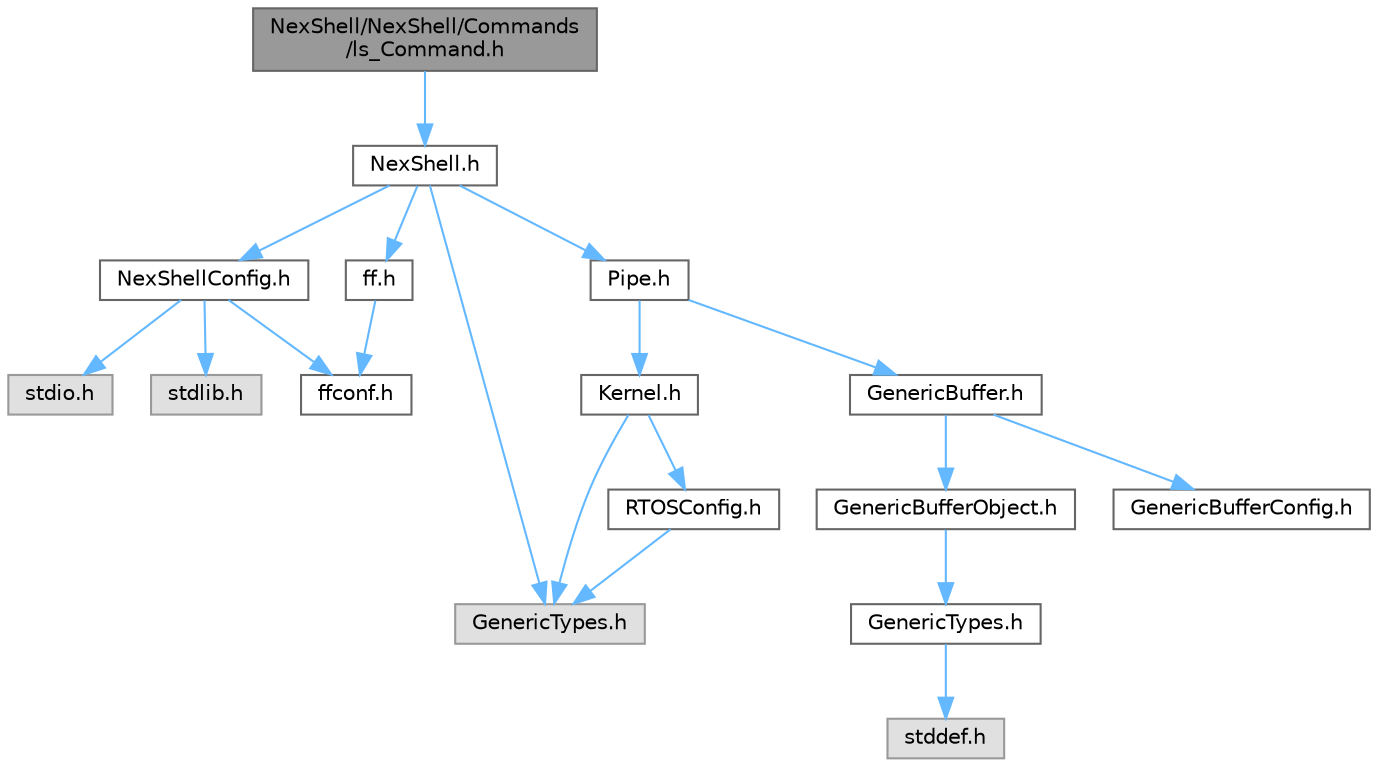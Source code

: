digraph "NexShell/NexShell/Commands/ls_Command.h"
{
 // LATEX_PDF_SIZE
  bgcolor="transparent";
  edge [fontname=Helvetica,fontsize=10,labelfontname=Helvetica,labelfontsize=10];
  node [fontname=Helvetica,fontsize=10,shape=box,height=0.2,width=0.4];
  Node1 [id="Node000001",label="NexShell/NexShell/Commands\l/ls_Command.h",height=0.2,width=0.4,color="gray40", fillcolor="grey60", style="filled", fontcolor="black",tooltip=" "];
  Node1 -> Node2 [id="edge1_Node000001_Node000002",color="steelblue1",style="solid",tooltip=" "];
  Node2 [id="Node000002",label="NexShell.h",height=0.2,width=0.4,color="grey40", fillcolor="white", style="filled",URL="$_nex_shell_8h.html",tooltip=" "];
  Node2 -> Node3 [id="edge2_Node000002_Node000003",color="steelblue1",style="solid",tooltip=" "];
  Node3 [id="Node000003",label="NexShellConfig.h",height=0.2,width=0.4,color="grey40", fillcolor="white", style="filled",URL="$_nex_shell_config_8h.html",tooltip=" "];
  Node3 -> Node4 [id="edge3_Node000003_Node000004",color="steelblue1",style="solid",tooltip=" "];
  Node4 [id="Node000004",label="ffconf.h",height=0.2,width=0.4,color="grey40", fillcolor="white", style="filled",URL="$ffconf_8h_source.html",tooltip=" "];
  Node3 -> Node5 [id="edge4_Node000003_Node000005",color="steelblue1",style="solid",tooltip=" "];
  Node5 [id="Node000005",label="stdio.h",height=0.2,width=0.4,color="grey60", fillcolor="#E0E0E0", style="filled",tooltip=" "];
  Node3 -> Node6 [id="edge5_Node000003_Node000006",color="steelblue1",style="solid",tooltip=" "];
  Node6 [id="Node000006",label="stdlib.h",height=0.2,width=0.4,color="grey60", fillcolor="#E0E0E0", style="filled",tooltip=" "];
  Node2 -> Node7 [id="edge6_Node000002_Node000007",color="steelblue1",style="solid",tooltip=" "];
  Node7 [id="Node000007",label="GenericTypes.h",height=0.2,width=0.4,color="grey60", fillcolor="#E0E0E0", style="filled",tooltip=" "];
  Node2 -> Node8 [id="edge7_Node000002_Node000008",color="steelblue1",style="solid",tooltip=" "];
  Node8 [id="Node000008",label="Pipe.h",height=0.2,width=0.4,color="grey40", fillcolor="white", style="filled",URL="$_pipe_8h_source.html",tooltip=" "];
  Node8 -> Node9 [id="edge8_Node000008_Node000009",color="steelblue1",style="solid",tooltip=" "];
  Node9 [id="Node000009",label="Kernel.h",height=0.2,width=0.4,color="grey40", fillcolor="white", style="filled",URL="$_kernel_8h_source.html",tooltip=" "];
  Node9 -> Node7 [id="edge9_Node000009_Node000007",color="steelblue1",style="solid",tooltip=" "];
  Node9 -> Node10 [id="edge10_Node000009_Node000010",color="steelblue1",style="solid",tooltip=" "];
  Node10 [id="Node000010",label="RTOSConfig.h",height=0.2,width=0.4,color="grey40", fillcolor="white", style="filled",URL="$_r_t_o_s_config_8h_source.html",tooltip=" "];
  Node10 -> Node7 [id="edge11_Node000010_Node000007",color="steelblue1",style="solid",tooltip=" "];
  Node8 -> Node11 [id="edge12_Node000008_Node000011",color="steelblue1",style="solid",tooltip=" "];
  Node11 [id="Node000011",label="GenericBuffer.h",height=0.2,width=0.4,color="grey40", fillcolor="white", style="filled",URL="$_generic_buffer_8h_source.html",tooltip=" "];
  Node11 -> Node12 [id="edge13_Node000011_Node000012",color="steelblue1",style="solid",tooltip=" "];
  Node12 [id="Node000012",label="GenericBufferObject.h",height=0.2,width=0.4,color="grey40", fillcolor="white", style="filled",URL="$_generic_buffer_object_8h_source.html",tooltip=" "];
  Node12 -> Node13 [id="edge14_Node000012_Node000013",color="steelblue1",style="solid",tooltip=" "];
  Node13 [id="Node000013",label="GenericTypes.h",height=0.2,width=0.4,color="grey40", fillcolor="white", style="filled",URL="$_generic_buffer_2_generic_types_8h_source.html",tooltip=" "];
  Node13 -> Node14 [id="edge15_Node000013_Node000014",color="steelblue1",style="solid",tooltip=" "];
  Node14 [id="Node000014",label="stddef.h",height=0.2,width=0.4,color="grey60", fillcolor="#E0E0E0", style="filled",tooltip=" "];
  Node11 -> Node15 [id="edge16_Node000011_Node000015",color="steelblue1",style="solid",tooltip=" "];
  Node15 [id="Node000015",label="GenericBufferConfig.h",height=0.2,width=0.4,color="grey40", fillcolor="white", style="filled",URL="$_generic_buffer_config_8h_source.html",tooltip=" "];
  Node2 -> Node16 [id="edge17_Node000002_Node000016",color="steelblue1",style="solid",tooltip=" "];
  Node16 [id="Node000016",label="ff.h",height=0.2,width=0.4,color="grey40", fillcolor="white", style="filled",URL="$ff_8h_source.html",tooltip=" "];
  Node16 -> Node4 [id="edge18_Node000016_Node000004",color="steelblue1",style="solid",tooltip=" "];
}
